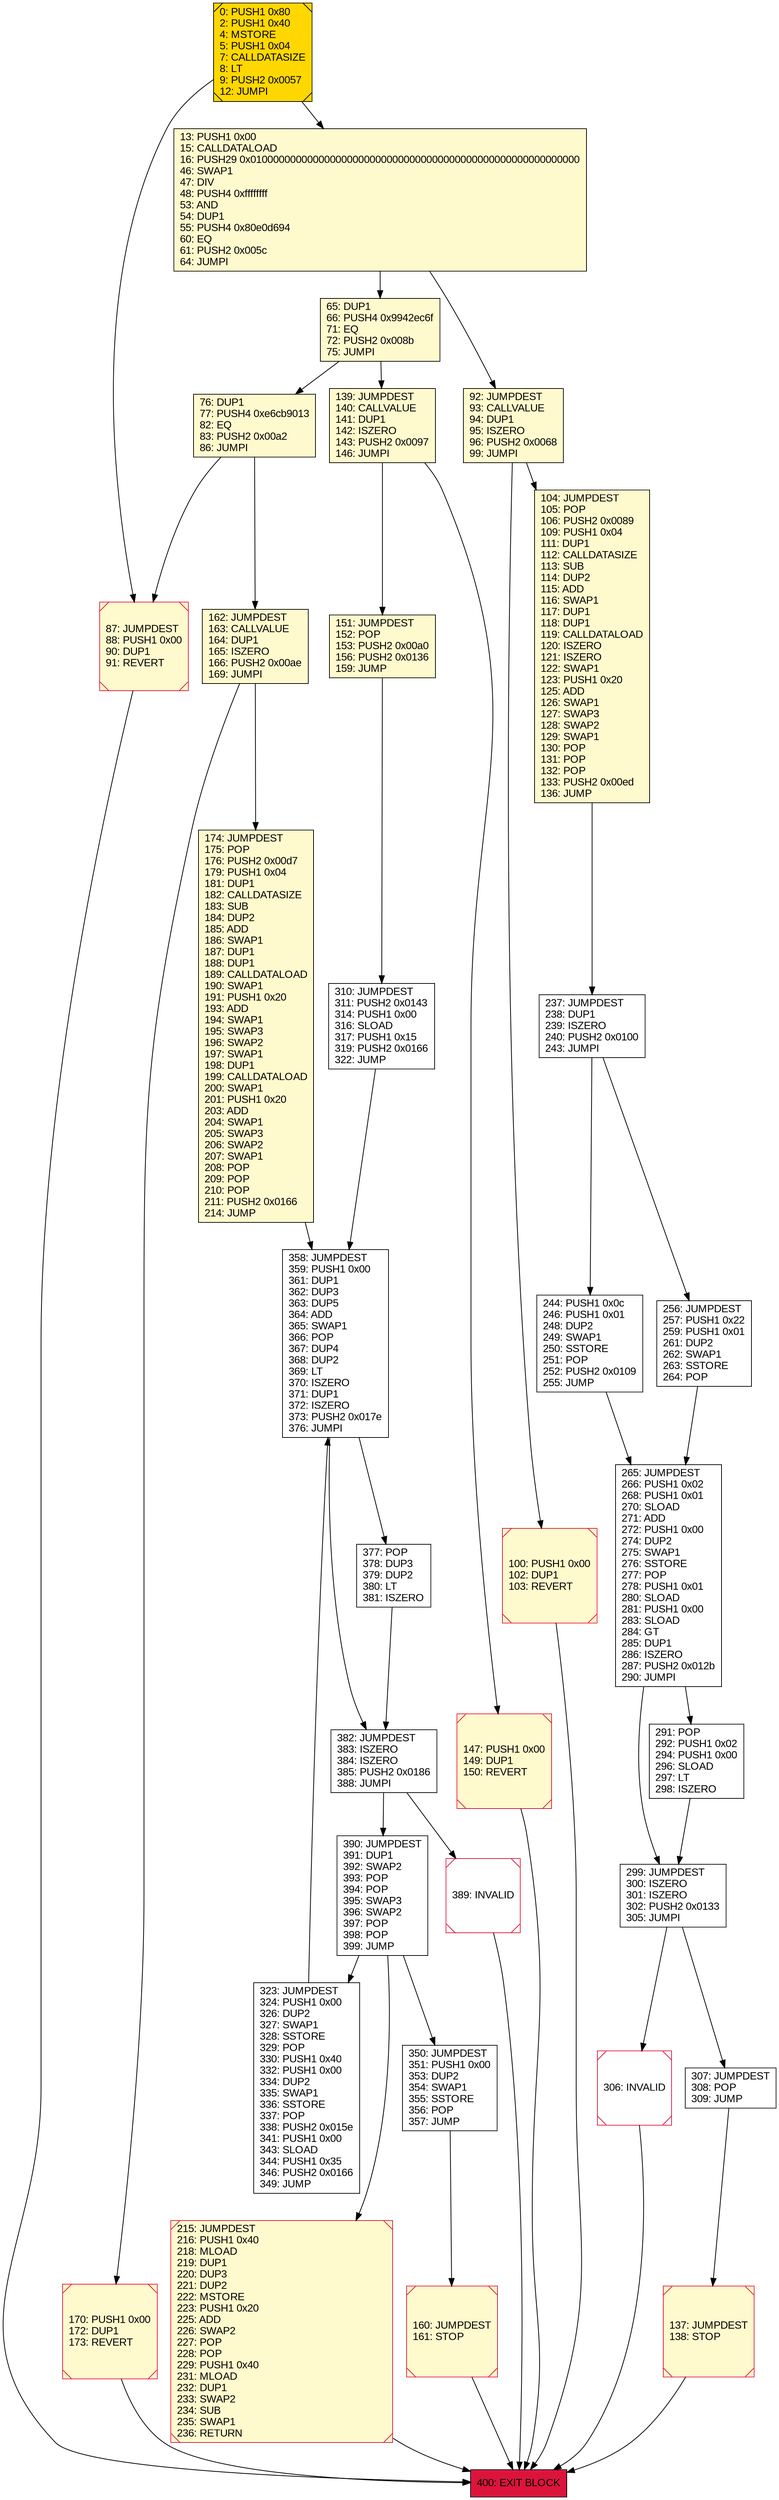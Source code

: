 digraph G {
bgcolor=transparent rankdir=UD;
node [shape=box style=filled color=black fillcolor=white fontname=arial fontcolor=black];
100 [label="100: PUSH1 0x00\l102: DUP1\l103: REVERT\l" fillcolor=lemonchiffon shape=Msquare color=crimson ];
350 [label="350: JUMPDEST\l351: PUSH1 0x00\l353: DUP2\l354: SWAP1\l355: SSTORE\l356: POP\l357: JUMP\l" ];
174 [label="174: JUMPDEST\l175: POP\l176: PUSH2 0x00d7\l179: PUSH1 0x04\l181: DUP1\l182: CALLDATASIZE\l183: SUB\l184: DUP2\l185: ADD\l186: SWAP1\l187: DUP1\l188: DUP1\l189: CALLDATALOAD\l190: SWAP1\l191: PUSH1 0x20\l193: ADD\l194: SWAP1\l195: SWAP3\l196: SWAP2\l197: SWAP1\l198: DUP1\l199: CALLDATALOAD\l200: SWAP1\l201: PUSH1 0x20\l203: ADD\l204: SWAP1\l205: SWAP3\l206: SWAP2\l207: SWAP1\l208: POP\l209: POP\l210: POP\l211: PUSH2 0x0166\l214: JUMP\l" fillcolor=lemonchiffon ];
104 [label="104: JUMPDEST\l105: POP\l106: PUSH2 0x0089\l109: PUSH1 0x04\l111: DUP1\l112: CALLDATASIZE\l113: SUB\l114: DUP2\l115: ADD\l116: SWAP1\l117: DUP1\l118: DUP1\l119: CALLDATALOAD\l120: ISZERO\l121: ISZERO\l122: SWAP1\l123: PUSH1 0x20\l125: ADD\l126: SWAP1\l127: SWAP3\l128: SWAP2\l129: SWAP1\l130: POP\l131: POP\l132: POP\l133: PUSH2 0x00ed\l136: JUMP\l" fillcolor=lemonchiffon ];
170 [label="170: PUSH1 0x00\l172: DUP1\l173: REVERT\l" fillcolor=lemonchiffon shape=Msquare color=crimson ];
306 [label="306: INVALID\l" shape=Msquare color=crimson ];
151 [label="151: JUMPDEST\l152: POP\l153: PUSH2 0x00a0\l156: PUSH2 0x0136\l159: JUMP\l" fillcolor=lemonchiffon ];
400 [label="400: EXIT BLOCK\l" fillcolor=crimson ];
323 [label="323: JUMPDEST\l324: PUSH1 0x00\l326: DUP2\l327: SWAP1\l328: SSTORE\l329: POP\l330: PUSH1 0x40\l332: PUSH1 0x00\l334: DUP2\l335: SWAP1\l336: SSTORE\l337: POP\l338: PUSH2 0x015e\l341: PUSH1 0x00\l343: SLOAD\l344: PUSH1 0x35\l346: PUSH2 0x0166\l349: JUMP\l" ];
87 [label="87: JUMPDEST\l88: PUSH1 0x00\l90: DUP1\l91: REVERT\l" fillcolor=lemonchiffon shape=Msquare color=crimson ];
299 [label="299: JUMPDEST\l300: ISZERO\l301: ISZERO\l302: PUSH2 0x0133\l305: JUMPI\l" ];
256 [label="256: JUMPDEST\l257: PUSH1 0x22\l259: PUSH1 0x01\l261: DUP2\l262: SWAP1\l263: SSTORE\l264: POP\l" ];
307 [label="307: JUMPDEST\l308: POP\l309: JUMP\l" ];
291 [label="291: POP\l292: PUSH1 0x02\l294: PUSH1 0x00\l296: SLOAD\l297: LT\l298: ISZERO\l" ];
92 [label="92: JUMPDEST\l93: CALLVALUE\l94: DUP1\l95: ISZERO\l96: PUSH2 0x0068\l99: JUMPI\l" fillcolor=lemonchiffon ];
137 [label="137: JUMPDEST\l138: STOP\l" fillcolor=lemonchiffon shape=Msquare color=crimson ];
310 [label="310: JUMPDEST\l311: PUSH2 0x0143\l314: PUSH1 0x00\l316: SLOAD\l317: PUSH1 0x15\l319: PUSH2 0x0166\l322: JUMP\l" ];
139 [label="139: JUMPDEST\l140: CALLVALUE\l141: DUP1\l142: ISZERO\l143: PUSH2 0x0097\l146: JUMPI\l" fillcolor=lemonchiffon ];
382 [label="382: JUMPDEST\l383: ISZERO\l384: ISZERO\l385: PUSH2 0x0186\l388: JUMPI\l" ];
215 [label="215: JUMPDEST\l216: PUSH1 0x40\l218: MLOAD\l219: DUP1\l220: DUP3\l221: DUP2\l222: MSTORE\l223: PUSH1 0x20\l225: ADD\l226: SWAP2\l227: POP\l228: POP\l229: PUSH1 0x40\l231: MLOAD\l232: DUP1\l233: SWAP2\l234: SUB\l235: SWAP1\l236: RETURN\l" fillcolor=lemonchiffon shape=Msquare color=crimson ];
358 [label="358: JUMPDEST\l359: PUSH1 0x00\l361: DUP1\l362: DUP3\l363: DUP5\l364: ADD\l365: SWAP1\l366: POP\l367: DUP4\l368: DUP2\l369: LT\l370: ISZERO\l371: DUP1\l372: ISZERO\l373: PUSH2 0x017e\l376: JUMPI\l" ];
237 [label="237: JUMPDEST\l238: DUP1\l239: ISZERO\l240: PUSH2 0x0100\l243: JUMPI\l" ];
162 [label="162: JUMPDEST\l163: CALLVALUE\l164: DUP1\l165: ISZERO\l166: PUSH2 0x00ae\l169: JUMPI\l" fillcolor=lemonchiffon ];
390 [label="390: JUMPDEST\l391: DUP1\l392: SWAP2\l393: POP\l394: POP\l395: SWAP3\l396: SWAP2\l397: POP\l398: POP\l399: JUMP\l" ];
76 [label="76: DUP1\l77: PUSH4 0xe6cb9013\l82: EQ\l83: PUSH2 0x00a2\l86: JUMPI\l" fillcolor=lemonchiffon ];
147 [label="147: PUSH1 0x00\l149: DUP1\l150: REVERT\l" fillcolor=lemonchiffon shape=Msquare color=crimson ];
377 [label="377: POP\l378: DUP3\l379: DUP2\l380: LT\l381: ISZERO\l" ];
160 [label="160: JUMPDEST\l161: STOP\l" fillcolor=lemonchiffon shape=Msquare color=crimson ];
65 [label="65: DUP1\l66: PUSH4 0x9942ec6f\l71: EQ\l72: PUSH2 0x008b\l75: JUMPI\l" fillcolor=lemonchiffon ];
244 [label="244: PUSH1 0x0c\l246: PUSH1 0x01\l248: DUP2\l249: SWAP1\l250: SSTORE\l251: POP\l252: PUSH2 0x0109\l255: JUMP\l" ];
389 [label="389: INVALID\l" shape=Msquare color=crimson ];
0 [label="0: PUSH1 0x80\l2: PUSH1 0x40\l4: MSTORE\l5: PUSH1 0x04\l7: CALLDATASIZE\l8: LT\l9: PUSH2 0x0057\l12: JUMPI\l" fillcolor=lemonchiffon shape=Msquare fillcolor=gold ];
265 [label="265: JUMPDEST\l266: PUSH1 0x02\l268: PUSH1 0x01\l270: SLOAD\l271: ADD\l272: PUSH1 0x00\l274: DUP2\l275: SWAP1\l276: SSTORE\l277: POP\l278: PUSH1 0x01\l280: SLOAD\l281: PUSH1 0x00\l283: SLOAD\l284: GT\l285: DUP1\l286: ISZERO\l287: PUSH2 0x012b\l290: JUMPI\l" ];
13 [label="13: PUSH1 0x00\l15: CALLDATALOAD\l16: PUSH29 0x0100000000000000000000000000000000000000000000000000000000\l46: SWAP1\l47: DIV\l48: PUSH4 0xffffffff\l53: AND\l54: DUP1\l55: PUSH4 0x80e0d694\l60: EQ\l61: PUSH2 0x005c\l64: JUMPI\l" fillcolor=lemonchiffon ];
87 -> 400;
0 -> 13;
244 -> 265;
358 -> 382;
299 -> 307;
65 -> 76;
291 -> 299;
382 -> 390;
307 -> 137;
13 -> 65;
137 -> 400;
390 -> 215;
377 -> 382;
92 -> 104;
139 -> 147;
151 -> 310;
100 -> 400;
358 -> 377;
65 -> 139;
382 -> 389;
76 -> 162;
170 -> 400;
92 -> 100;
306 -> 400;
237 -> 244;
299 -> 306;
76 -> 87;
174 -> 358;
147 -> 400;
162 -> 170;
160 -> 400;
13 -> 92;
265 -> 291;
256 -> 265;
389 -> 400;
139 -> 151;
0 -> 87;
390 -> 350;
104 -> 237;
162 -> 174;
265 -> 299;
350 -> 160;
237 -> 256;
215 -> 400;
323 -> 358;
390 -> 323;
310 -> 358;
}

